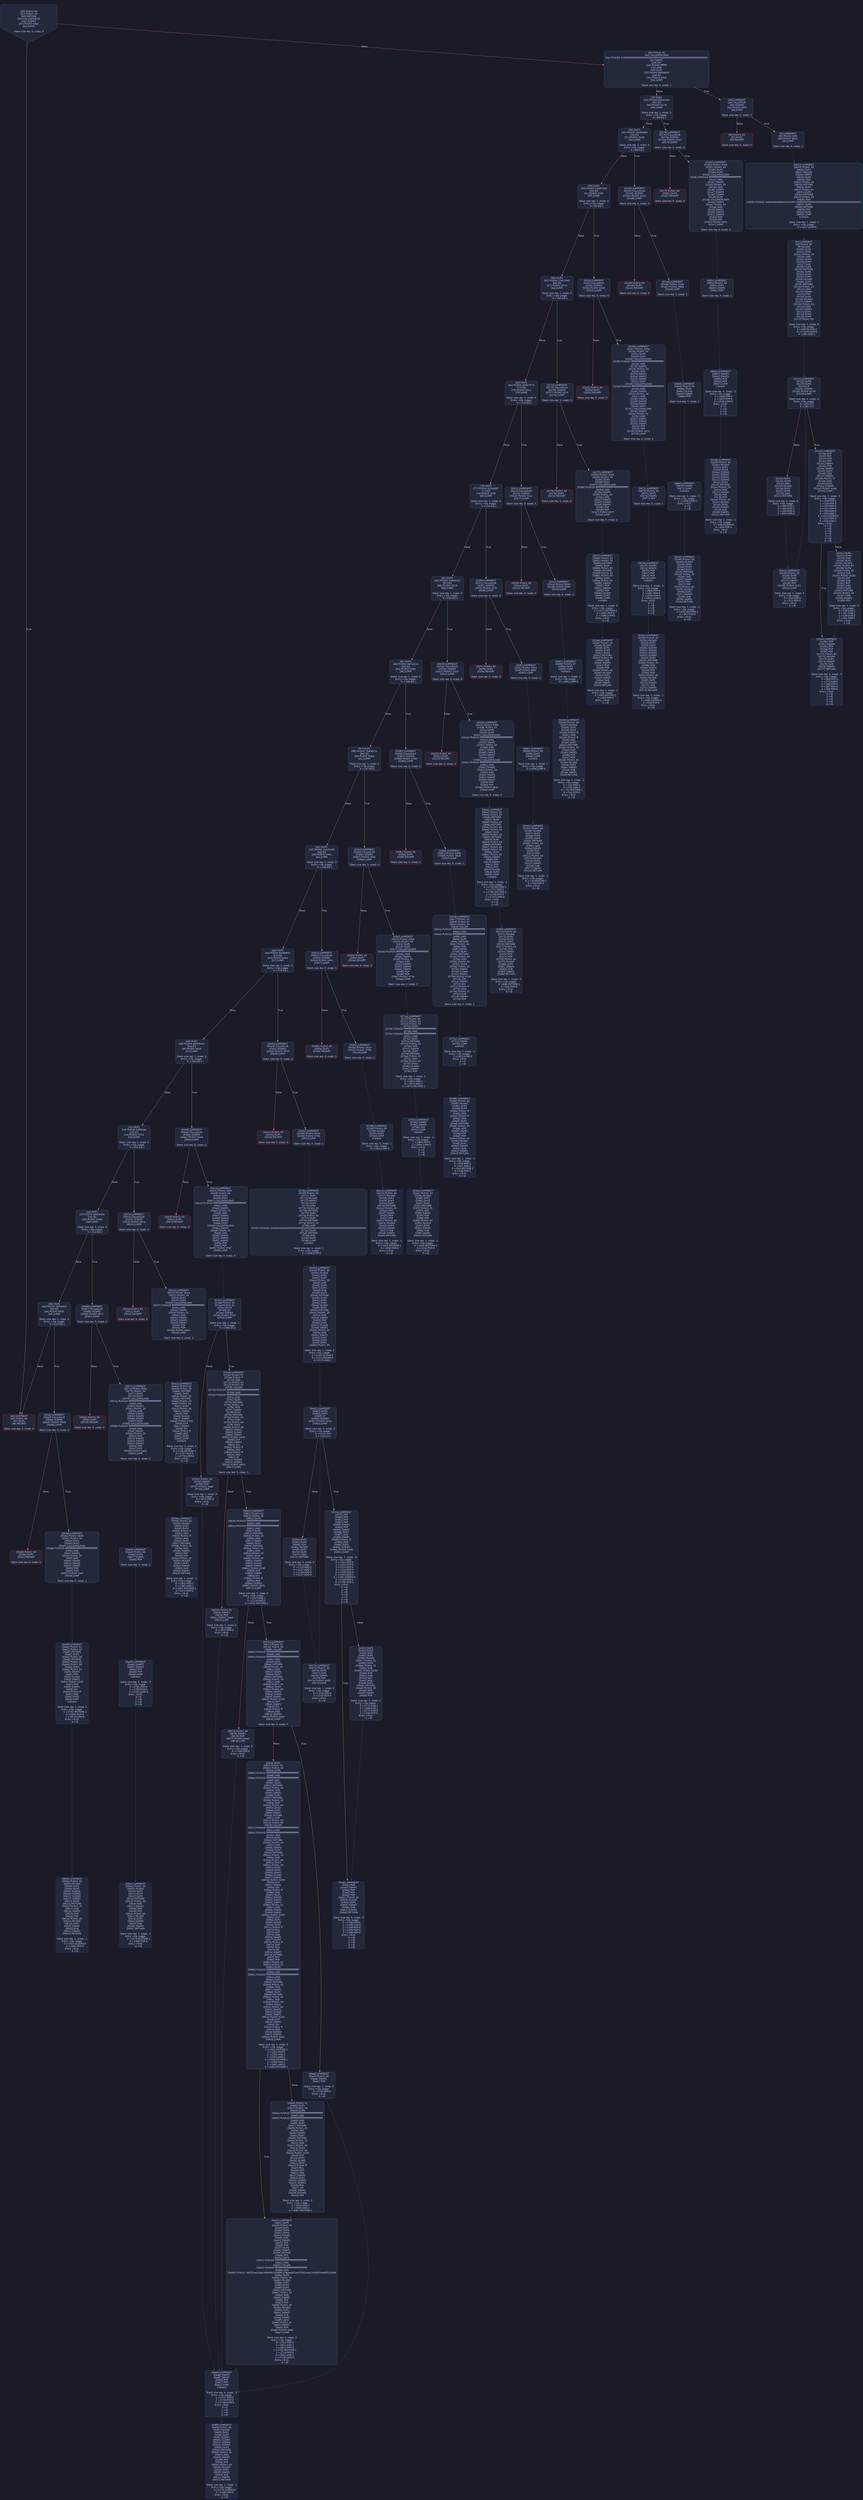 digraph G {
    node [shape=box, style="filled, rounded", color="#565f89", fontcolor="#c0caf5", fontname="Helvetica", fillcolor="#24283b"];
    edge [color="#414868", fontcolor="#c0caf5", fontname="Helvetica"];
    bgcolor="#1a1b26";
    0 [ label = "[00] PUSH1 60
[02] PUSH1 40
[04] MSTORE
[05] CALLDATASIZE
[06] ISZERO
[07] PUSH2 00e4
[0a] JUMPI

Stack size req: 0, sizeΔ: 0
" shape = invhouse]
    1 [ label = "[0b] PUSH1 00
[0d] CALLDATALOAD
[0e] PUSH29 0100000000000000000000000000000000000000000000000000000000
[2c] SWAP1
[2d] DIV
[2e] PUSH4 ffffffff
[33] AND
[34] DUP1
[35] PUSH4 06fdde03
[3a] EQ
[3b] PUSH2 00e9
[3e] JUMPI

Stack size req: 0, sizeΔ: 1
"]
    2 [ label = "[3f] DUP1
[40] PUSH4 095ea7b3
[45] EQ
[46] PUSH2 0178
[49] JUMPI

Stack size req: 1, sizeΔ: 0
Entry->Op usage:
	0->69:EQ:1
"]
    3 [ label = "[4a] DUP1
[4b] PUSH4 18160ddd
[50] EQ
[51] PUSH2 01d2
[54] JUMPI

Stack size req: 1, sizeΔ: 0
Entry->Op usage:
	0->80:EQ:1
"]
    4 [ label = "[55] DUP1
[56] PUSH4 23b872dd
[5b] EQ
[5c] PUSH2 01fb
[5f] JUMPI

Stack size req: 1, sizeΔ: 0
Entry->Op usage:
	0->91:EQ:1
"]
    5 [ label = "[60] DUP1
[61] PUSH4 27e235e3
[66] EQ
[67] PUSH2 0274
[6a] JUMPI

Stack size req: 1, sizeΔ: 0
Entry->Op usage:
	0->102:EQ:1
"]
    6 [ label = "[6b] DUP1
[6c] PUSH4 2b9b7573
[71] EQ
[72] PUSH2 02c1
[75] JUMPI

Stack size req: 1, sizeΔ: 0
Entry->Op usage:
	0->113:EQ:1
"]
    7 [ label = "[76] DUP1
[77] PUSH4 313ce567
[7c] EQ
[7d] PUSH2 02f0
[80] JUMPI

Stack size req: 1, sizeΔ: 0
Entry->Op usage:
	0->124:EQ:1
"]
    8 [ label = "[81] DUP1
[82] PUSH4 5c658165
[87] EQ
[88] PUSH2 0319
[8b] JUMPI

Stack size req: 1, sizeΔ: 0
Entry->Op usage:
	0->135:EQ:1
"]
    9 [ label = "[8c] DUP1
[8d] PUSH4 6ef1a114
[92] EQ
[93] PUSH2 0385
[96] JUMPI

Stack size req: 1, sizeΔ: 0
Entry->Op usage:
	0->146:EQ:1
"]
    10 [ label = "[97] DUP1
[98] PUSH4 70a08231
[9d] EQ
[9e] PUSH2 03b4
[a1] JUMPI

Stack size req: 1, sizeΔ: 0
Entry->Op usage:
	0->157:EQ:1
"]
    11 [ label = "[a2] DUP1
[a3] PUSH4 7e1c0c09
[a8] EQ
[a9] PUSH2 0401
[ac] JUMPI

Stack size req: 1, sizeΔ: 0
Entry->Op usage:
	0->168:EQ:1
"]
    12 [ label = "[ad] DUP1
[ae] PUSH4 95d89b41
[b3] EQ
[b4] PUSH2 042a
[b7] JUMPI

Stack size req: 1, sizeΔ: 0
Entry->Op usage:
	0->179:EQ:1
"]
    13 [ label = "[b8] DUP1
[b9] PUSH4 a9059cbb
[be] EQ
[bf] PUSH2 04b9
[c2] JUMPI

Stack size req: 1, sizeΔ: 0
Entry->Op usage:
	0->190:EQ:1
"]
    14 [ label = "[c3] DUP1
[c4] PUSH4 bdff43ee
[c9] EQ
[ca] PUSH2 0513
[cd] JUMPI

Stack size req: 1, sizeΔ: 0
Entry->Op usage:
	0->201:EQ:1
"]
    15 [ label = "[ce] DUP1
[cf] PUSH4 dd62ed3e
[d4] EQ
[d5] PUSH2 0566
[d8] JUMPI

Stack size req: 1, sizeΔ: 0
Entry->Op usage:
	0->212:EQ:1
"]
    16 [ label = "[d9] DUP1
[da] PUSH4 df0cb934
[df] EQ
[e0] PUSH2 05d2
[e3] JUMPI

Stack size req: 1, sizeΔ: 0
Entry->Op usage:
	0->223:EQ:1
"]
    17 [ label = "[e4] JUMPDEST
[e5] PUSH1 00
[e7] DUP1
[e8] REVERT

Stack size req: 0, sizeΔ: 0
" color = "red"]
    18 [ label = "[e9] JUMPDEST
[ea] CALLVALUE
[eb] ISZERO
[ec] PUSH2 00f4
[ef] JUMPI

Stack size req: 0, sizeΔ: 0
"]
    19 [ label = "[f0] PUSH1 00
[f2] DUP1
[f3] REVERT

Stack size req: 0, sizeΔ: 0
" color = "red"]
    20 [ label = "[f4] JUMPDEST
[f5] PUSH2 00fc
[f8] PUSH2 0623
[fb] JUMP

Stack size req: 0, sizeΔ: 1
"]
    21 [ label = "[fc] JUMPDEST
[fd] PUSH1 40
[ff] MLOAD
[0100] DUP1
[0101] DUP1
[0102] PUSH1 20
[0104] ADD
[0105] DUP3
[0106] DUP2
[0107] SUB
[0108] DUP3
[0109] MSTORE
[010a] DUP4
[010b] DUP2
[010c] DUP2
[010d] MLOAD
[010e] DUP2
[010f] MSTORE
[0110] PUSH1 20
[0112] ADD
[0113] SWAP2
[0114] POP
[0115] DUP1
[0116] MLOAD
[0117] SWAP1
[0118] PUSH1 20
[011a] ADD
[011b] SWAP1
[011c] DUP1
[011d] DUP4
[011e] DUP4
[011f] PUSH1 00

Stack size req: 1, sizeΔ: 9
Entry->Op usage:
	0->269:MLOAD:0
	0->278:MLOAD:0
	0->282:ADD:1
"]
    22 [ label = "[0121] JUMPDEST
[0122] DUP4
[0123] DUP2
[0124] LT
[0125] ISZERO
[0126] PUSH2 013d
[0129] JUMPI

Stack size req: 4, sizeΔ: 0
Entry->Op usage:
	0->292:LT:0
	3->292:LT:1
"]
    23 [ label = "[012a] DUP1
[012b] DUP3
[012c] ADD
[012d] MLOAD
[012e] DUP2
[012f] DUP5
[0130] ADD
[0131] MSTORE

Stack size req: 3, sizeΔ: 0
Entry->Op usage:
	0->300:ADD:1
	0->304:ADD:1
	1->300:ADD:0
	2->304:ADD:0
"]
    24 [ label = "[0132] JUMPDEST
[0133] PUSH1 20
[0135] DUP2
[0136] ADD
[0137] SWAP1
[0138] POP
[0139] PUSH2 0121
[013c] JUMP

Stack size req: 1, sizeΔ: 0
Entry->Op usage:
	0->310:ADD:0
	0->312:POP:0
Entry->Exit:
	0->😵
"]
    25 [ label = "[013d] JUMPDEST
[013e] POP
[013f] POP
[0140] POP
[0141] POP
[0142] SWAP1
[0143] POP
[0144] SWAP1
[0145] DUP2
[0146] ADD
[0147] SWAP1
[0148] PUSH1 1f
[014a] AND
[014b] DUP1
[014c] ISZERO
[014d] PUSH2 016a
[0150] JUMPI

Stack size req: 7, sizeΔ: -5
Entry->Op usage:
	0->318:POP:0
	1->319:POP:0
	2->320:POP:0
	3->321:POP:0
	4->326:ADD:0
	4->330:AND:1
	4->332:ISZERO:0
	5->323:POP:0
	6->326:ADD:1
Entry->Exit:
	0->😵
	1->😵
	2->😵
	3->😵
	4->0
	5->😵
	6->😵
"]
    26 [ label = "[0151] DUP1
[0152] DUP3
[0153] SUB
[0154] DUP1
[0155] MLOAD
[0156] PUSH1 01
[0158] DUP4
[0159] PUSH1 20
[015b] SUB
[015c] PUSH2 0100
[015f] EXP
[0160] SUB
[0161] NOT
[0162] AND
[0163] DUP2
[0164] MSTORE
[0165] PUSH1 20
[0167] ADD
[0168] SWAP2
[0169] POP

Stack size req: 2, sizeΔ: 0
Entry->Op usage:
	0->339:SUB:1
	0->347:SUB:1
	1->339:SUB:0
	1->361:POP:0
Entry->Exit:
	1->😵
"]
    27 [ label = "[016a] JUMPDEST
[016b] POP
[016c] SWAP3
[016d] POP
[016e] POP
[016f] POP
[0170] PUSH1 40
[0172] MLOAD
[0173] DUP1
[0174] SWAP2
[0175] SUB
[0176] SWAP1
[0177] RETURN

Stack size req: 5, sizeΔ: -5
Entry->Op usage:
	0->363:POP:0
	1->373:SUB:0
	2->366:POP:0
	3->367:POP:0
	4->365:POP:0
Entry->Exit:
	0->😵
	1->😵
	2->😵
	3->😵
	4->😵
" color = "darkblue"]
    28 [ label = "[0178] JUMPDEST
[0179] CALLVALUE
[017a] ISZERO
[017b] PUSH2 0183
[017e] JUMPI

Stack size req: 0, sizeΔ: 0
"]
    29 [ label = "[017f] PUSH1 00
[0181] DUP1
[0182] REVERT

Stack size req: 0, sizeΔ: 0
" color = "red"]
    30 [ label = "[0183] JUMPDEST
[0184] PUSH2 01b8
[0187] PUSH1 04
[0189] DUP1
[018a] DUP1
[018b] CALLDATALOAD
[018c] PUSH20 ffffffffffffffffffffffffffffffffffffffff
[01a1] AND
[01a2] SWAP1
[01a3] PUSH1 20
[01a5] ADD
[01a6] SWAP1
[01a7] SWAP2
[01a8] SWAP1
[01a9] DUP1
[01aa] CALLDATALOAD
[01ab] SWAP1
[01ac] PUSH1 20
[01ae] ADD
[01af] SWAP1
[01b0] SWAP2
[01b1] SWAP1
[01b2] POP
[01b3] POP
[01b4] PUSH2 065c
[01b7] JUMP

Stack size req: 0, sizeΔ: 3
"]
    31 [ label = "[01b8] JUMPDEST
[01b9] PUSH1 40
[01bb] MLOAD
[01bc] DUP1
[01bd] DUP3
[01be] ISZERO
[01bf] ISZERO
[01c0] ISZERO
[01c1] ISZERO
[01c2] DUP2
[01c3] MSTORE
[01c4] PUSH1 20
[01c6] ADD
[01c7] SWAP2
[01c8] POP
[01c9] POP
[01ca] PUSH1 40
[01cc] MLOAD
[01cd] DUP1
[01ce] SWAP2
[01cf] SUB
[01d0] SWAP1
[01d1] RETURN

Stack size req: 1, sizeΔ: -1
Entry->Op usage:
	0->446:ISZERO:0
	0->456:POP:0
Entry->Exit:
	0->😵
" color = "darkblue"]
    32 [ label = "[01d2] JUMPDEST
[01d3] CALLVALUE
[01d4] ISZERO
[01d5] PUSH2 01dd
[01d8] JUMPI

Stack size req: 0, sizeΔ: 0
"]
    33 [ label = "[01d9] PUSH1 00
[01db] DUP1
[01dc] REVERT

Stack size req: 0, sizeΔ: 0
" color = "red"]
    34 [ label = "[01dd] JUMPDEST
[01de] PUSH2 01e5
[01e1] PUSH2 0668
[01e4] JUMP

Stack size req: 0, sizeΔ: 1
"]
    35 [ label = "[01e5] JUMPDEST
[01e6] PUSH1 40
[01e8] MLOAD
[01e9] DUP1
[01ea] DUP3
[01eb] DUP2
[01ec] MSTORE
[01ed] PUSH1 20
[01ef] ADD
[01f0] SWAP2
[01f1] POP
[01f2] POP
[01f3] PUSH1 40
[01f5] MLOAD
[01f6] DUP1
[01f7] SWAP2
[01f8] SUB
[01f9] SWAP1
[01fa] RETURN

Stack size req: 1, sizeΔ: -1
Entry->Op usage:
	0->492:MSTORE:1
	0->497:POP:0
Entry->Exit:
	0->😵
" color = "darkblue"]
    36 [ label = "[01fb] JUMPDEST
[01fc] CALLVALUE
[01fd] ISZERO
[01fe] PUSH2 0206
[0201] JUMPI

Stack size req: 0, sizeΔ: 0
"]
    37 [ label = "[0202] PUSH1 00
[0204] DUP1
[0205] REVERT

Stack size req: 0, sizeΔ: 0
" color = "red"]
    38 [ label = "[0206] JUMPDEST
[0207] PUSH2 025a
[020a] PUSH1 04
[020c] DUP1
[020d] DUP1
[020e] CALLDATALOAD
[020f] PUSH20 ffffffffffffffffffffffffffffffffffffffff
[0224] AND
[0225] SWAP1
[0226] PUSH1 20
[0228] ADD
[0229] SWAP1
[022a] SWAP2
[022b] SWAP1
[022c] DUP1
[022d] CALLDATALOAD
[022e] PUSH20 ffffffffffffffffffffffffffffffffffffffff
[0243] AND
[0244] SWAP1
[0245] PUSH1 20
[0247] ADD
[0248] SWAP1
[0249] SWAP2
[024a] SWAP1
[024b] DUP1
[024c] CALLDATALOAD
[024d] SWAP1
[024e] PUSH1 20
[0250] ADD
[0251] SWAP1
[0252] SWAP2
[0253] SWAP1
[0254] POP
[0255] POP
[0256] PUSH2 0672
[0259] JUMP

Stack size req: 0, sizeΔ: 4
"]
    39 [ label = "[025a] JUMPDEST
[025b] PUSH1 40
[025d] MLOAD
[025e] DUP1
[025f] DUP3
[0260] ISZERO
[0261] ISZERO
[0262] ISZERO
[0263] ISZERO
[0264] DUP2
[0265] MSTORE
[0266] PUSH1 20
[0268] ADD
[0269] SWAP2
[026a] POP
[026b] POP
[026c] PUSH1 40
[026e] MLOAD
[026f] DUP1
[0270] SWAP2
[0271] SUB
[0272] SWAP1
[0273] RETURN

Stack size req: 1, sizeΔ: -1
Entry->Op usage:
	0->608:ISZERO:0
	0->618:POP:0
Entry->Exit:
	0->😵
" color = "darkblue"]
    40 [ label = "[0274] JUMPDEST
[0275] CALLVALUE
[0276] ISZERO
[0277] PUSH2 027f
[027a] JUMPI

Stack size req: 0, sizeΔ: 0
"]
    41 [ label = "[027b] PUSH1 00
[027d] DUP1
[027e] REVERT

Stack size req: 0, sizeΔ: 0
" color = "red"]
    42 [ label = "[027f] JUMPDEST
[0280] PUSH2 02ab
[0283] PUSH1 04
[0285] DUP1
[0286] DUP1
[0287] CALLDATALOAD
[0288] PUSH20 ffffffffffffffffffffffffffffffffffffffff
[029d] AND
[029e] SWAP1
[029f] PUSH1 20
[02a1] ADD
[02a2] SWAP1
[02a3] SWAP2
[02a4] SWAP1
[02a5] POP
[02a6] POP
[02a7] PUSH2 067f
[02aa] JUMP

Stack size req: 0, sizeΔ: 2
"]
    43 [ label = "[02ab] JUMPDEST
[02ac] PUSH1 40
[02ae] MLOAD
[02af] DUP1
[02b0] DUP3
[02b1] DUP2
[02b2] MSTORE
[02b3] PUSH1 20
[02b5] ADD
[02b6] SWAP2
[02b7] POP
[02b8] POP
[02b9] PUSH1 40
[02bb] MLOAD
[02bc] DUP1
[02bd] SWAP2
[02be] SUB
[02bf] SWAP1
[02c0] RETURN

Stack size req: 1, sizeΔ: -1
Entry->Op usage:
	0->690:MSTORE:1
	0->695:POP:0
Entry->Exit:
	0->😵
" color = "darkblue"]
    44 [ label = "[02c1] JUMPDEST
[02c2] CALLVALUE
[02c3] ISZERO
[02c4] PUSH2 02cc
[02c7] JUMPI

Stack size req: 0, sizeΔ: 0
"]
    45 [ label = "[02c8] PUSH1 00
[02ca] DUP1
[02cb] REVERT

Stack size req: 0, sizeΔ: 0
" color = "red"]
    46 [ label = "[02cc] JUMPDEST
[02cd] PUSH2 02d4
[02d0] PUSH2 0697
[02d3] JUMP

Stack size req: 0, sizeΔ: 1
"]
    47 [ label = "[02d4] JUMPDEST
[02d5] PUSH1 40
[02d7] MLOAD
[02d8] DUP1
[02d9] DUP3
[02da] PUSH1 ff
[02dc] AND
[02dd] PUSH1 ff
[02df] AND
[02e0] DUP2
[02e1] MSTORE
[02e2] PUSH1 20
[02e4] ADD
[02e5] SWAP2
[02e6] POP
[02e7] POP
[02e8] PUSH1 40
[02ea] MLOAD
[02eb] DUP1
[02ec] SWAP2
[02ed] SUB
[02ee] SWAP1
[02ef] RETURN

Stack size req: 1, sizeΔ: -1
Entry->Op usage:
	0->732:AND:1
	0->735:AND:1
	0->737:MSTORE:1
	0->742:POP:0
Entry->Exit:
	0->😵
" color = "darkblue"]
    48 [ label = "[02f0] JUMPDEST
[02f1] CALLVALUE
[02f2] ISZERO
[02f3] PUSH2 02fb
[02f6] JUMPI

Stack size req: 0, sizeΔ: 0
"]
    49 [ label = "[02f7] PUSH1 00
[02f9] DUP1
[02fa] REVERT

Stack size req: 0, sizeΔ: 0
" color = "red"]
    50 [ label = "[02fb] JUMPDEST
[02fc] PUSH2 0303
[02ff] PUSH2 069c
[0302] JUMP

Stack size req: 0, sizeΔ: 1
"]
    51 [ label = "[0303] JUMPDEST
[0304] PUSH1 40
[0306] MLOAD
[0307] DUP1
[0308] DUP3
[0309] DUP2
[030a] MSTORE
[030b] PUSH1 20
[030d] ADD
[030e] SWAP2
[030f] POP
[0310] POP
[0311] PUSH1 40
[0313] MLOAD
[0314] DUP1
[0315] SWAP2
[0316] SUB
[0317] SWAP1
[0318] RETURN

Stack size req: 1, sizeΔ: -1
Entry->Op usage:
	0->778:MSTORE:1
	0->783:POP:0
Entry->Exit:
	0->😵
" color = "darkblue"]
    52 [ label = "[0319] JUMPDEST
[031a] CALLVALUE
[031b] ISZERO
[031c] PUSH2 0324
[031f] JUMPI

Stack size req: 0, sizeΔ: 0
"]
    53 [ label = "[0320] PUSH1 00
[0322] DUP1
[0323] REVERT

Stack size req: 0, sizeΔ: 0
" color = "red"]
    54 [ label = "[0324] JUMPDEST
[0325] PUSH2 036f
[0328] PUSH1 04
[032a] DUP1
[032b] DUP1
[032c] CALLDATALOAD
[032d] PUSH20 ffffffffffffffffffffffffffffffffffffffff
[0342] AND
[0343] SWAP1
[0344] PUSH1 20
[0346] ADD
[0347] SWAP1
[0348] SWAP2
[0349] SWAP1
[034a] DUP1
[034b] CALLDATALOAD
[034c] PUSH20 ffffffffffffffffffffffffffffffffffffffff
[0361] AND
[0362] SWAP1
[0363] PUSH1 20
[0365] ADD
[0366] SWAP1
[0367] SWAP2
[0368] SWAP1
[0369] POP
[036a] POP
[036b] PUSH2 06a1
[036e] JUMP

Stack size req: 0, sizeΔ: 3
"]
    55 [ label = "[036f] JUMPDEST
[0370] PUSH1 40
[0372] MLOAD
[0373] DUP1
[0374] DUP3
[0375] DUP2
[0376] MSTORE
[0377] PUSH1 20
[0379] ADD
[037a] SWAP2
[037b] POP
[037c] POP
[037d] PUSH1 40
[037f] MLOAD
[0380] DUP1
[0381] SWAP2
[0382] SUB
[0383] SWAP1
[0384] RETURN

Stack size req: 1, sizeΔ: -1
Entry->Op usage:
	0->886:MSTORE:1
	0->891:POP:0
Entry->Exit:
	0->😵
" color = "darkblue"]
    56 [ label = "[0385] JUMPDEST
[0386] CALLVALUE
[0387] ISZERO
[0388] PUSH2 0390
[038b] JUMPI

Stack size req: 0, sizeΔ: 0
"]
    57 [ label = "[038c] PUSH1 00
[038e] DUP1
[038f] REVERT

Stack size req: 0, sizeΔ: 0
" color = "red"]
    58 [ label = "[0390] JUMPDEST
[0391] PUSH2 0398
[0394] PUSH2 06c6
[0397] JUMP

Stack size req: 0, sizeΔ: 1
"]
    59 [ label = "[0398] JUMPDEST
[0399] PUSH1 40
[039b] MLOAD
[039c] DUP1
[039d] DUP3
[039e] PUSH1 ff
[03a0] AND
[03a1] PUSH1 ff
[03a3] AND
[03a4] DUP2
[03a5] MSTORE
[03a6] PUSH1 20
[03a8] ADD
[03a9] SWAP2
[03aa] POP
[03ab] POP
[03ac] PUSH1 40
[03ae] MLOAD
[03af] DUP1
[03b0] SWAP2
[03b1] SUB
[03b2] SWAP1
[03b3] RETURN

Stack size req: 1, sizeΔ: -1
Entry->Op usage:
	0->928:AND:1
	0->931:AND:1
	0->933:MSTORE:1
	0->938:POP:0
Entry->Exit:
	0->😵
" color = "darkblue"]
    60 [ label = "[03b4] JUMPDEST
[03b5] CALLVALUE
[03b6] ISZERO
[03b7] PUSH2 03bf
[03ba] JUMPI

Stack size req: 0, sizeΔ: 0
"]
    61 [ label = "[03bb] PUSH1 00
[03bd] DUP1
[03be] REVERT

Stack size req: 0, sizeΔ: 0
" color = "red"]
    62 [ label = "[03bf] JUMPDEST
[03c0] PUSH2 03eb
[03c3] PUSH1 04
[03c5] DUP1
[03c6] DUP1
[03c7] CALLDATALOAD
[03c8] PUSH20 ffffffffffffffffffffffffffffffffffffffff
[03dd] AND
[03de] SWAP1
[03df] PUSH1 20
[03e1] ADD
[03e2] SWAP1
[03e3] SWAP2
[03e4] SWAP1
[03e5] POP
[03e6] POP
[03e7] PUSH2 071e
[03ea] JUMP

Stack size req: 0, sizeΔ: 2
"]
    63 [ label = "[03eb] JUMPDEST
[03ec] PUSH1 40
[03ee] MLOAD
[03ef] DUP1
[03f0] DUP3
[03f1] DUP2
[03f2] MSTORE
[03f3] PUSH1 20
[03f5] ADD
[03f6] SWAP2
[03f7] POP
[03f8] POP
[03f9] PUSH1 40
[03fb] MLOAD
[03fc] DUP1
[03fd] SWAP2
[03fe] SUB
[03ff] SWAP1
[0400] RETURN

Stack size req: 1, sizeΔ: -1
Entry->Op usage:
	0->1010:MSTORE:1
	0->1015:POP:0
Entry->Exit:
	0->😵
" color = "darkblue"]
    64 [ label = "[0401] JUMPDEST
[0402] CALLVALUE
[0403] ISZERO
[0404] PUSH2 040c
[0407] JUMPI

Stack size req: 0, sizeΔ: 0
"]
    65 [ label = "[0408] PUSH1 00
[040a] DUP1
[040b] REVERT

Stack size req: 0, sizeΔ: 0
" color = "red"]
    66 [ label = "[040c] JUMPDEST
[040d] PUSH2 0414
[0410] PUSH2 0768
[0413] JUMP

Stack size req: 0, sizeΔ: 1
"]
    67 [ label = "[0414] JUMPDEST
[0415] PUSH1 40
[0417] MLOAD
[0418] DUP1
[0419] DUP3
[041a] DUP2
[041b] MSTORE
[041c] PUSH1 20
[041e] ADD
[041f] SWAP2
[0420] POP
[0421] POP
[0422] PUSH1 40
[0424] MLOAD
[0425] DUP1
[0426] SWAP2
[0427] SUB
[0428] SWAP1
[0429] RETURN

Stack size req: 1, sizeΔ: -1
Entry->Op usage:
	0->1051:MSTORE:1
	0->1056:POP:0
Entry->Exit:
	0->😵
" color = "darkblue"]
    68 [ label = "[042a] JUMPDEST
[042b] CALLVALUE
[042c] ISZERO
[042d] PUSH2 0435
[0430] JUMPI

Stack size req: 0, sizeΔ: 0
"]
    69 [ label = "[0431] PUSH1 00
[0433] DUP1
[0434] REVERT

Stack size req: 0, sizeΔ: 0
" color = "red"]
    70 [ label = "[0435] JUMPDEST
[0436] PUSH2 043d
[0439] PUSH2 076e
[043c] JUMP

Stack size req: 0, sizeΔ: 1
"]
    71 [ label = "[043d] JUMPDEST
[043e] PUSH1 40
[0440] MLOAD
[0441] DUP1
[0442] DUP1
[0443] PUSH1 20
[0445] ADD
[0446] DUP3
[0447] DUP2
[0448] SUB
[0449] DUP3
[044a] MSTORE
[044b] DUP4
[044c] DUP2
[044d] DUP2
[044e] MLOAD
[044f] DUP2
[0450] MSTORE
[0451] PUSH1 20
[0453] ADD
[0454] SWAP2
[0455] POP
[0456] DUP1
[0457] MLOAD
[0458] SWAP1
[0459] PUSH1 20
[045b] ADD
[045c] SWAP1
[045d] DUP1
[045e] DUP4
[045f] DUP4
[0460] PUSH1 00

Stack size req: 1, sizeΔ: 9
Entry->Op usage:
	0->1102:MLOAD:0
	0->1111:MLOAD:0
	0->1115:ADD:1
"]
    72 [ label = "[0462] JUMPDEST
[0463] DUP4
[0464] DUP2
[0465] LT
[0466] ISZERO
[0467] PUSH2 047e
[046a] JUMPI

Stack size req: 4, sizeΔ: 0
Entry->Op usage:
	0->1125:LT:0
	3->1125:LT:1
"]
    73 [ label = "[046b] DUP1
[046c] DUP3
[046d] ADD
[046e] MLOAD
[046f] DUP2
[0470] DUP5
[0471] ADD
[0472] MSTORE

Stack size req: 3, sizeΔ: 0
Entry->Op usage:
	0->1133:ADD:1
	0->1137:ADD:1
	1->1133:ADD:0
	2->1137:ADD:0
"]
    74 [ label = "[0473] JUMPDEST
[0474] PUSH1 20
[0476] DUP2
[0477] ADD
[0478] SWAP1
[0479] POP
[047a] PUSH2 0462
[047d] JUMP

Stack size req: 1, sizeΔ: 0
Entry->Op usage:
	0->1143:ADD:0
	0->1145:POP:0
Entry->Exit:
	0->😵
"]
    75 [ label = "[047e] JUMPDEST
[047f] POP
[0480] POP
[0481] POP
[0482] POP
[0483] SWAP1
[0484] POP
[0485] SWAP1
[0486] DUP2
[0487] ADD
[0488] SWAP1
[0489] PUSH1 1f
[048b] AND
[048c] DUP1
[048d] ISZERO
[048e] PUSH2 04ab
[0491] JUMPI

Stack size req: 7, sizeΔ: -5
Entry->Op usage:
	0->1151:POP:0
	1->1152:POP:0
	2->1153:POP:0
	3->1154:POP:0
	4->1159:ADD:0
	4->1163:AND:1
	4->1165:ISZERO:0
	5->1156:POP:0
	6->1159:ADD:1
Entry->Exit:
	0->😵
	1->😵
	2->😵
	3->😵
	4->0
	5->😵
	6->😵
"]
    76 [ label = "[0492] DUP1
[0493] DUP3
[0494] SUB
[0495] DUP1
[0496] MLOAD
[0497] PUSH1 01
[0499] DUP4
[049a] PUSH1 20
[049c] SUB
[049d] PUSH2 0100
[04a0] EXP
[04a1] SUB
[04a2] NOT
[04a3] AND
[04a4] DUP2
[04a5] MSTORE
[04a6] PUSH1 20
[04a8] ADD
[04a9] SWAP2
[04aa] POP

Stack size req: 2, sizeΔ: 0
Entry->Op usage:
	0->1172:SUB:1
	0->1180:SUB:1
	1->1172:SUB:0
	1->1194:POP:0
Entry->Exit:
	1->😵
"]
    77 [ label = "[04ab] JUMPDEST
[04ac] POP
[04ad] SWAP3
[04ae] POP
[04af] POP
[04b0] POP
[04b1] PUSH1 40
[04b3] MLOAD
[04b4] DUP1
[04b5] SWAP2
[04b6] SUB
[04b7] SWAP1
[04b8] RETURN

Stack size req: 5, sizeΔ: -5
Entry->Op usage:
	0->1196:POP:0
	1->1206:SUB:0
	2->1199:POP:0
	3->1200:POP:0
	4->1198:POP:0
Entry->Exit:
	0->😵
	1->😵
	2->😵
	3->😵
	4->😵
" color = "darkblue"]
    78 [ label = "[04b9] JUMPDEST
[04ba] CALLVALUE
[04bb] ISZERO
[04bc] PUSH2 04c4
[04bf] JUMPI

Stack size req: 0, sizeΔ: 0
"]
    79 [ label = "[04c0] PUSH1 00
[04c2] DUP1
[04c3] REVERT

Stack size req: 0, sizeΔ: 0
" color = "red"]
    80 [ label = "[04c4] JUMPDEST
[04c5] PUSH2 04f9
[04c8] PUSH1 04
[04ca] DUP1
[04cb] DUP1
[04cc] CALLDATALOAD
[04cd] PUSH20 ffffffffffffffffffffffffffffffffffffffff
[04e2] AND
[04e3] SWAP1
[04e4] PUSH1 20
[04e6] ADD
[04e7] SWAP1
[04e8] SWAP2
[04e9] SWAP1
[04ea] DUP1
[04eb] CALLDATALOAD
[04ec] SWAP1
[04ed] PUSH1 20
[04ef] ADD
[04f0] SWAP1
[04f1] SWAP2
[04f2] SWAP1
[04f3] POP
[04f4] POP
[04f5] PUSH2 07a7
[04f8] JUMP

Stack size req: 0, sizeΔ: 3
"]
    81 [ label = "[04f9] JUMPDEST
[04fa] PUSH1 40
[04fc] MLOAD
[04fd] DUP1
[04fe] DUP3
[04ff] ISZERO
[0500] ISZERO
[0501] ISZERO
[0502] ISZERO
[0503] DUP2
[0504] MSTORE
[0505] PUSH1 20
[0507] ADD
[0508] SWAP2
[0509] POP
[050a] POP
[050b] PUSH1 40
[050d] MLOAD
[050e] DUP1
[050f] SWAP2
[0510] SUB
[0511] SWAP1
[0512] RETURN

Stack size req: 1, sizeΔ: -1
Entry->Op usage:
	0->1279:ISZERO:0
	0->1289:POP:0
Entry->Exit:
	0->😵
" color = "darkblue"]
    82 [ label = "[0513] JUMPDEST
[0514] CALLVALUE
[0515] ISZERO
[0516] PUSH2 051e
[0519] JUMPI

Stack size req: 0, sizeΔ: 0
"]
    83 [ label = "[051a] PUSH1 00
[051c] DUP1
[051d] REVERT

Stack size req: 0, sizeΔ: 0
" color = "red"]
    84 [ label = "[051e] JUMPDEST
[051f] PUSH2 054a
[0522] PUSH1 04
[0524] DUP1
[0525] DUP1
[0526] CALLDATALOAD
[0527] PUSH20 ffffffffffffffffffffffffffffffffffffffff
[053c] AND
[053d] SWAP1
[053e] PUSH1 20
[0540] ADD
[0541] SWAP1
[0542] SWAP2
[0543] SWAP1
[0544] POP
[0545] POP
[0546] PUSH2 0ab3
[0549] JUMP

Stack size req: 0, sizeΔ: 2
"]
    85 [ label = "[054a] JUMPDEST
[054b] PUSH1 40
[054d] MLOAD
[054e] DUP1
[054f] DUP3
[0550] PUSH1 ff
[0552] AND
[0553] PUSH1 ff
[0555] AND
[0556] DUP2
[0557] MSTORE
[0558] PUSH1 20
[055a] ADD
[055b] SWAP2
[055c] POP
[055d] POP
[055e] PUSH1 40
[0560] MLOAD
[0561] DUP1
[0562] SWAP2
[0563] SUB
[0564] SWAP1
[0565] RETURN

Stack size req: 1, sizeΔ: -1
Entry->Op usage:
	0->1362:AND:1
	0->1365:AND:1
	0->1367:MSTORE:1
	0->1372:POP:0
Entry->Exit:
	0->😵
" color = "darkblue"]
    86 [ label = "[0566] JUMPDEST
[0567] CALLVALUE
[0568] ISZERO
[0569] PUSH2 0571
[056c] JUMPI

Stack size req: 0, sizeΔ: 0
"]
    87 [ label = "[056d] PUSH1 00
[056f] DUP1
[0570] REVERT

Stack size req: 0, sizeΔ: 0
" color = "red"]
    88 [ label = "[0571] JUMPDEST
[0572] PUSH2 05bc
[0575] PUSH1 04
[0577] DUP1
[0578] DUP1
[0579] CALLDATALOAD
[057a] PUSH20 ffffffffffffffffffffffffffffffffffffffff
[058f] AND
[0590] SWAP1
[0591] PUSH1 20
[0593] ADD
[0594] SWAP1
[0595] SWAP2
[0596] SWAP1
[0597] DUP1
[0598] CALLDATALOAD
[0599] PUSH20 ffffffffffffffffffffffffffffffffffffffff
[05ae] AND
[05af] SWAP1
[05b0] PUSH1 20
[05b2] ADD
[05b3] SWAP1
[05b4] SWAP2
[05b5] SWAP1
[05b6] POP
[05b7] POP
[05b8] PUSH2 0ad3
[05bb] JUMP

Stack size req: 0, sizeΔ: 3
"]
    89 [ label = "[05bc] JUMPDEST
[05bd] PUSH1 40
[05bf] MLOAD
[05c0] DUP1
[05c1] DUP3
[05c2] DUP2
[05c3] MSTORE
[05c4] PUSH1 20
[05c6] ADD
[05c7] SWAP2
[05c8] POP
[05c9] POP
[05ca] PUSH1 40
[05cc] MLOAD
[05cd] DUP1
[05ce] SWAP2
[05cf] SUB
[05d0] SWAP1
[05d1] RETURN

Stack size req: 1, sizeΔ: -1
Entry->Op usage:
	0->1475:MSTORE:1
	0->1480:POP:0
Entry->Exit:
	0->😵
" color = "darkblue"]
    90 [ label = "[05d2] JUMPDEST
[05d3] CALLVALUE
[05d4] ISZERO
[05d5] PUSH2 05dd
[05d8] JUMPI

Stack size req: 0, sizeΔ: 0
"]
    91 [ label = "[05d9] PUSH1 00
[05db] DUP1
[05dc] REVERT

Stack size req: 0, sizeΔ: 0
" color = "red"]
    92 [ label = "[05dd] JUMPDEST
[05de] PUSH2 0609
[05e1] PUSH1 04
[05e3] DUP1
[05e4] DUP1
[05e5] CALLDATALOAD
[05e6] PUSH20 ffffffffffffffffffffffffffffffffffffffff
[05fb] AND
[05fc] SWAP1
[05fd] PUSH1 20
[05ff] ADD
[0600] SWAP1
[0601] SWAP2
[0602] SWAP1
[0603] POP
[0604] POP
[0605] PUSH2 0adf
[0608] JUMP

Stack size req: 0, sizeΔ: 2
"]
    93 [ label = "[0609] JUMPDEST
[060a] PUSH1 40
[060c] MLOAD
[060d] DUP1
[060e] DUP3
[060f] ISZERO
[0610] ISZERO
[0611] ISZERO
[0612] ISZERO
[0613] DUP2
[0614] MSTORE
[0615] PUSH1 20
[0617] ADD
[0618] SWAP2
[0619] POP
[061a] POP
[061b] PUSH1 40
[061d] MLOAD
[061e] DUP1
[061f] SWAP2
[0620] SUB
[0621] SWAP1
[0622] RETURN

Stack size req: 1, sizeΔ: -1
Entry->Op usage:
	0->1551:ISZERO:0
	0->1561:POP:0
Entry->Exit:
	0->😵
" color = "darkblue"]
    94 [ label = "[0623] JUMPDEST
[0624] PUSH1 40
[0626] DUP1
[0627] MLOAD
[0628] SWAP1
[0629] DUP2
[062a] ADD
[062b] PUSH1 40
[062d] MSTORE
[062e] DUP1
[062f] PUSH1 0c
[0631] DUP2
[0632] MSTORE
[0633] PUSH1 20
[0635] ADD
[0636] PUSH32 4469636b68656164436173680000000000000000000000000000000000000000
[0657] DUP2
[0658] MSTORE
[0659] POP
[065a] DUP2
[065b] JUMP
Indirect!

Stack size req: 1, sizeΔ: 1
Entry->Op usage:
	0->1627:JUMP:0
" color = "teal"]
    95 [ label = "[065c] JUMPDEST
[065d] PUSH1 00
[065f] DUP1
[0660] SWAP1
[0661] POP

Stack size req: 0, sizeΔ: 1
"]
    96 [ label = "[0662] JUMPDEST
[0663] SWAP3
[0664] SWAP2
[0665] POP
[0666] POP
[0667] JUMP
Indirect!

Stack size req: 4, sizeΔ: -3
Entry->Op usage:
	1->1638:POP:0
	2->1637:POP:0
	3->1639:JUMP:0
Entry->Exit:
	0->0
	1->😵
	2->😵
	3->😵
" color = "teal"]
    97 [ label = "[0668] JUMPDEST
[0669] PUSH1 00
[066b] DUP1
[066c] SLOAD
[066d] SWAP1
[066e] POP

Stack size req: 0, sizeΔ: 1
"]
    98 [ label = "[066f] JUMPDEST
[0670] SWAP1
[0671] JUMP
Indirect!

Stack size req: 2, sizeΔ: -1
Entry->Op usage:
	1->1649:JUMP:0
Entry->Exit:
	0->0
	1->😵
" color = "teal"]
    99 [ label = "[0672] JUMPDEST
[0673] PUSH1 00
[0675] DUP1
[0676] SWAP1
[0677] POP

Stack size req: 0, sizeΔ: 1
"]
    100 [ label = "[0678] JUMPDEST
[0679] SWAP4
[067a] SWAP3
[067b] POP
[067c] POP
[067d] POP
[067e] JUMP
Indirect!

Stack size req: 5, sizeΔ: -4
Entry->Op usage:
	1->1660:POP:0
	2->1661:POP:0
	3->1659:POP:0
	4->1662:JUMP:0
Entry->Exit:
	0->0
	1->😵
	2->😵
	3->😵
	4->😵
" color = "teal"]
    101 [ label = "[067f] JUMPDEST
[0680] PUSH1 03
[0682] PUSH1 20
[0684] MSTORE
[0685] DUP1
[0686] PUSH1 00
[0688] MSTORE
[0689] PUSH1 40
[068b] PUSH1 00
[068d] SHA3
[068e] PUSH1 00
[0690] SWAP2
[0691] POP
[0692] SWAP1
[0693] POP
[0694] SLOAD
[0695] DUP2
[0696] JUMP
Indirect!

Stack size req: 2, sizeΔ: 0
Entry->Op usage:
	0->1672:MSTORE:1
	0->1681:POP:0
	1->1686:JUMP:0
Entry->Exit:
	0->😵
" color = "teal"]
    102 [ label = "[0697] JUMPDEST
[0698] PUSH1 07
[069a] DUP2
[069b] JUMP
Indirect!

Stack size req: 1, sizeΔ: 1
Entry->Op usage:
	0->1691:JUMP:0
" color = "teal"]
    103 [ label = "[069c] JUMPDEST
[069d] PUSH1 00
[069f] DUP2
[06a0] JUMP
Indirect!

Stack size req: 1, sizeΔ: 1
Entry->Op usage:
	0->1696:JUMP:0
" color = "teal"]
    104 [ label = "[06a1] JUMPDEST
[06a2] PUSH1 04
[06a4] PUSH1 20
[06a6] MSTORE
[06a7] DUP2
[06a8] PUSH1 00
[06aa] MSTORE
[06ab] PUSH1 40
[06ad] PUSH1 00
[06af] SHA3
[06b0] PUSH1 20
[06b2] MSTORE
[06b3] DUP1
[06b4] PUSH1 00
[06b6] MSTORE
[06b7] PUSH1 40
[06b9] PUSH1 00
[06bb] SHA3
[06bc] PUSH1 00
[06be] SWAP2
[06bf] POP
[06c0] SWAP2
[06c1] POP
[06c2] POP
[06c3] SLOAD
[06c4] DUP2
[06c5] JUMP
Indirect!

Stack size req: 3, sizeΔ: -1
Entry->Op usage:
	0->1718:MSTORE:1
	0->1727:POP:0
	1->1706:MSTORE:1
	1->1729:POP:0
	2->1733:JUMP:0
Entry->Exit:
	0->😵
	1->😵
" color = "teal"]
    105 [ label = "[06c6] JUMPDEST
[06c7] PUSH1 00
[06c9] PUSH1 02
[06cb] PUSH1 00
[06cd] CALLER
[06ce] PUSH20 ffffffffffffffffffffffffffffffffffffffff
[06e3] AND
[06e4] PUSH20 ffffffffffffffffffffffffffffffffffffffff
[06f9] AND
[06fa] DUP2
[06fb] MSTORE
[06fc] PUSH1 20
[06fe] ADD
[06ff] SWAP1
[0700] DUP2
[0701] MSTORE
[0702] PUSH1 20
[0704] ADD
[0705] PUSH1 00
[0707] SHA3
[0708] PUSH1 00
[070a] SWAP1
[070b] SLOAD
[070c] SWAP1
[070d] PUSH2 0100
[0710] EXP
[0711] SWAP1
[0712] DIV
[0713] PUSH1 ff
[0715] AND
[0716] PUSH1 07
[0718] SUB
[0719] SWAP1
[071a] POP

Stack size req: 0, sizeΔ: 1
"]
    106 [ label = "[071b] JUMPDEST
[071c] SWAP1
[071d] JUMP
Indirect!

Stack size req: 2, sizeΔ: -1
Entry->Op usage:
	1->1821:JUMP:0
Entry->Exit:
	0->0
	1->😵
" color = "teal"]
    107 [ label = "[071e] JUMPDEST
[071f] PUSH1 00
[0721] PUSH1 03
[0723] PUSH1 00
[0725] DUP4
[0726] PUSH20 ffffffffffffffffffffffffffffffffffffffff
[073b] AND
[073c] PUSH20 ffffffffffffffffffffffffffffffffffffffff
[0751] AND
[0752] DUP2
[0753] MSTORE
[0754] PUSH1 20
[0756] ADD
[0757] SWAP1
[0758] DUP2
[0759] MSTORE
[075a] PUSH1 20
[075c] ADD
[075d] PUSH1 00
[075f] SHA3
[0760] SLOAD
[0761] SWAP1
[0762] POP

Stack size req: 1, sizeΔ: 1
Entry->Op usage:
	0->1851:AND:1
	0->1873:AND:1
	0->1875:MSTORE:1
"]
    108 [ label = "[0763] JUMPDEST
[0764] SWAP2
[0765] SWAP1
[0766] POP
[0767] JUMP
Indirect!

Stack size req: 3, sizeΔ: -2
Entry->Op usage:
	1->1894:POP:0
	2->1895:JUMP:0
Entry->Exit:
	0->0
	1->😵
	2->😵
" color = "teal"]
    109 [ label = "[0768] JUMPDEST
[0769] PUSH1 00
[076b] SLOAD
[076c] DUP2
[076d] JUMP
Indirect!

Stack size req: 1, sizeΔ: 1
Entry->Op usage:
	0->1901:JUMP:0
" color = "teal"]
    110 [ label = "[076e] JUMPDEST
[076f] PUSH1 40
[0771] DUP1
[0772] MLOAD
[0773] SWAP1
[0774] DUP2
[0775] ADD
[0776] PUSH1 40
[0778] MSTORE
[0779] DUP1
[077a] PUSH1 04
[077c] DUP2
[077d] MSTORE
[077e] PUSH1 20
[0780] ADD
[0781] PUSH32 4449434b00000000000000000000000000000000000000000000000000000000
[07a2] DUP2
[07a3] MSTORE
[07a4] POP
[07a5] DUP2
[07a6] JUMP
Indirect!

Stack size req: 1, sizeΔ: 1
Entry->Op usage:
	0->1958:JUMP:0
" color = "teal"]
    111 [ label = "[07a7] JUMPDEST
[07a8] PUSH1 00
[07aa] PUSH1 01
[07ac] DUP3
[07ad] GT
[07ae] ISZERO
[07af] PUSH2 07bb
[07b2] JUMPI

Stack size req: 1, sizeΔ: 1
Entry->Op usage:
	0->1965:GT:0
"]
    112 [ label = "[07b3] PUSH1 00
[07b5] SWAP1
[07b6] POP
[07b7] PUSH2 0aad
[07ba] JUMP

Stack size req: 1, sizeΔ: 0
Entry->Op usage:
	0->1974:POP:0
Entry->Exit:
	0->😵
"]
    113 [ label = "[07bb] JUMPDEST
[07bc] PUSH1 07
[07be] PUSH1 ff
[07c0] AND
[07c1] PUSH1 02
[07c3] PUSH1 00
[07c5] CALLER
[07c6] PUSH20 ffffffffffffffffffffffffffffffffffffffff
[07db] AND
[07dc] PUSH20 ffffffffffffffffffffffffffffffffffffffff
[07f1] AND
[07f2] DUP2
[07f3] MSTORE
[07f4] PUSH1 20
[07f6] ADD
[07f7] SWAP1
[07f8] DUP2
[07f9] MSTORE
[07fa] PUSH1 20
[07fc] ADD
[07fd] PUSH1 00
[07ff] SHA3
[0800] PUSH1 00
[0802] SWAP1
[0803] SLOAD
[0804] SWAP1
[0805] PUSH2 0100
[0808] EXP
[0809] SWAP1
[080a] DIV
[080b] PUSH1 ff
[080d] AND
[080e] PUSH1 ff
[0810] AND
[0811] LT
[0812] ISZERO
[0813] ISZERO
[0814] PUSH2 0820
[0817] JUMPI

Stack size req: 0, sizeΔ: 0
"]
    114 [ label = "[0818] PUSH1 00
[081a] SWAP1
[081b] POP
[081c] PUSH2 0aad
[081f] JUMP

Stack size req: 1, sizeΔ: 0
Entry->Op usage:
	0->2075:POP:0
Entry->Exit:
	0->😵
"]
    115 [ label = "[0820] JUMPDEST
[0821] PUSH1 01
[0823] PUSH1 00
[0825] DUP5
[0826] PUSH20 ffffffffffffffffffffffffffffffffffffffff
[083b] AND
[083c] PUSH20 ffffffffffffffffffffffffffffffffffffffff
[0851] AND
[0852] DUP2
[0853] MSTORE
[0854] PUSH1 20
[0856] ADD
[0857] SWAP1
[0858] DUP2
[0859] MSTORE
[085a] PUSH1 20
[085c] ADD
[085d] PUSH1 00
[085f] SHA3
[0860] PUSH1 00
[0862] SWAP1
[0863] SLOAD
[0864] SWAP1
[0865] PUSH2 0100
[0868] EXP
[0869] SWAP1
[086a] DIV
[086b] PUSH1 ff
[086d] AND
[086e] ISZERO
[086f] PUSH2 087b
[0872] JUMPI

Stack size req: 3, sizeΔ: 0
Entry->Op usage:
	2->2107:AND:1
	2->2129:AND:1
	2->2131:MSTORE:1
"]
    116 [ label = "[0873] PUSH1 00
[0875] SWAP1
[0876] POP
[0877] PUSH2 0aad
[087a] JUMP

Stack size req: 1, sizeΔ: 0
Entry->Op usage:
	0->2166:POP:0
Entry->Exit:
	0->😵
"]
    117 [ label = "[087b] JUMPDEST
[087c] PUSH1 01
[087e] PUSH1 00
[0880] CALLER
[0881] PUSH20 ffffffffffffffffffffffffffffffffffffffff
[0896] AND
[0897] PUSH20 ffffffffffffffffffffffffffffffffffffffff
[08ac] AND
[08ad] DUP2
[08ae] MSTORE
[08af] PUSH1 20
[08b1] ADD
[08b2] SWAP1
[08b3] DUP2
[08b4] MSTORE
[08b5] PUSH1 20
[08b7] ADD
[08b8] PUSH1 00
[08ba] SHA3
[08bb] PUSH1 00
[08bd] SWAP1
[08be] SLOAD
[08bf] SWAP1
[08c0] PUSH2 0100
[08c3] EXP
[08c4] SWAP1
[08c5] DIV
[08c6] PUSH1 ff
[08c8] AND
[08c9] ISZERO
[08ca] PUSH2 0aa8
[08cd] JUMPI

Stack size req: 0, sizeΔ: 0
"]
    118 [ label = "[08ce] DUP2
[08cf] PUSH1 03
[08d1] PUSH1 00
[08d3] DUP6
[08d4] PUSH20 ffffffffffffffffffffffffffffffffffffffff
[08e9] AND
[08ea] PUSH20 ffffffffffffffffffffffffffffffffffffffff
[08ff] AND
[0900] DUP2
[0901] MSTORE
[0902] PUSH1 20
[0904] ADD
[0905] SWAP1
[0906] DUP2
[0907] MSTORE
[0908] PUSH1 20
[090a] ADD
[090b] PUSH1 00
[090d] SHA3
[090e] DUP2
[090f] SWAP1
[0910] SSTORE
[0911] POP
[0912] PUSH1 02
[0914] PUSH1 00
[0916] CALLER
[0917] PUSH20 ffffffffffffffffffffffffffffffffffffffff
[092c] AND
[092d] PUSH20 ffffffffffffffffffffffffffffffffffffffff
[0942] AND
[0943] DUP2
[0944] MSTORE
[0945] PUSH1 20
[0947] ADD
[0948] SWAP1
[0949] DUP2
[094a] MSTORE
[094b] PUSH1 20
[094d] ADD
[094e] PUSH1 00
[0950] SHA3
[0951] PUSH1 00
[0953] DUP2
[0954] DUP2
[0955] SWAP1
[0956] SLOAD
[0957] SWAP1
[0958] PUSH2 0100
[095b] EXP
[095c] SWAP1
[095d] DIV
[095e] PUSH1 ff
[0960] AND
[0961] DUP1
[0962] SWAP3
[0963] SWAP2
[0964] SWAP1
[0965] PUSH1 01
[0967] ADD
[0968] SWAP2
[0969] SWAP1
[096a] PUSH2 0100
[096d] EXP
[096e] DUP2
[096f] SLOAD
[0970] DUP2
[0971] PUSH1 ff
[0973] MUL
[0974] NOT
[0975] AND
[0976] SWAP1
[0977] DUP4
[0978] PUSH1 ff
[097a] AND
[097b] MUL
[097c] OR
[097d] SWAP1
[097e] SSTORE
[097f] POP
[0980] POP
[0981] PUSH1 01
[0983] PUSH1 00
[0985] DUP5
[0986] PUSH20 ffffffffffffffffffffffffffffffffffffffff
[099b] AND
[099c] PUSH20 ffffffffffffffffffffffffffffffffffffffff
[09b1] AND
[09b2] DUP2
[09b3] MSTORE
[09b4] PUSH1 20
[09b6] ADD
[09b7] SWAP1
[09b8] DUP2
[09b9] MSTORE
[09ba] PUSH1 20
[09bc] ADD
[09bd] PUSH1 00
[09bf] SHA3
[09c0] PUSH1 00
[09c2] SWAP1
[09c3] SLOAD
[09c4] SWAP1
[09c5] PUSH2 0100
[09c8] EXP
[09c9] SWAP1
[09ca] DIV
[09cb] PUSH1 ff
[09cd] AND
[09ce] ISZERO
[09cf] ISZERO
[09d0] PUSH2 0a2b
[09d3] JUMPI

Stack size req: 3, sizeΔ: 0
Entry->Op usage:
	1->2320:SSTORE:1
	1->2321:POP:0
	2->2281:AND:1
	2->2303:AND:1
	2->2305:MSTORE:1
	2->2459:AND:1
	2->2481:AND:1
	2->2483:MSTORE:1
"]
    119 [ label = "[09d4] PUSH1 01
[09d6] DUP1
[09d7] PUSH1 00
[09d9] DUP6
[09da] PUSH20 ffffffffffffffffffffffffffffffffffffffff
[09ef] AND
[09f0] PUSH20 ffffffffffffffffffffffffffffffffffffffff
[0a05] AND
[0a06] DUP2
[0a07] MSTORE
[0a08] PUSH1 20
[0a0a] ADD
[0a0b] SWAP1
[0a0c] DUP2
[0a0d] MSTORE
[0a0e] PUSH1 20
[0a10] ADD
[0a11] PUSH1 00
[0a13] SHA3
[0a14] PUSH1 00
[0a16] PUSH2 0100
[0a19] EXP
[0a1a] DUP2
[0a1b] SLOAD
[0a1c] DUP2
[0a1d] PUSH1 ff
[0a1f] MUL
[0a20] NOT
[0a21] AND
[0a22] SWAP1
[0a23] DUP4
[0a24] ISZERO
[0a25] ISZERO
[0a26] MUL
[0a27] OR
[0a28] SWAP1
[0a29] SSTORE
[0a2a] POP

Stack size req: 3, sizeΔ: 0
Entry->Op usage:
	2->2543:AND:1
	2->2565:AND:1
	2->2567:MSTORE:1
"]
    120 [ label = "[0a2b] JUMPDEST
[0a2c] DUP2
[0a2d] PUSH1 00
[0a2f] DUP1
[0a30] DUP3
[0a31] DUP3
[0a32] SLOAD
[0a33] ADD
[0a34] SWAP3
[0a35] POP
[0a36] POP
[0a37] DUP2
[0a38] SWAP1
[0a39] SSTORE
[0a3a] POP
[0a3b] DUP3
[0a3c] PUSH20 ffffffffffffffffffffffffffffffffffffffff
[0a51] AND
[0a52] CALLER
[0a53] PUSH20 ffffffffffffffffffffffffffffffffffffffff
[0a68] AND
[0a69] PUSH32 ddf252ad1be2c89b69c2b068fc378daa952ba7f163c4a11628f55a4df523b3ef
[0a8a] DUP5
[0a8b] PUSH1 40
[0a8d] MLOAD
[0a8e] DUP1
[0a8f] DUP3
[0a90] DUP2
[0a91] MSTORE
[0a92] PUSH1 20
[0a94] ADD
[0a95] SWAP2
[0a96] POP
[0a97] POP
[0a98] PUSH1 40
[0a9a] MLOAD
[0a9b] DUP1
[0a9c] SWAP2
[0a9d] SUB
[0a9e] SWAP1
[0a9f] LOG3
[0aa0] PUSH1 01
[0aa2] SWAP1
[0aa3] POP
[0aa4] PUSH2 0aad
[0aa7] JUMP

Stack size req: 3, sizeΔ: 0
Entry->Op usage:
	0->2723:POP:0
	1->2611:ADD:1
	1->2613:POP:0
	1->2705:MSTORE:1
	1->2710:POP:0
	2->2641:AND:1
	2->2719:LOG3:4
Entry->Exit:
	0->😵
"]
    121 [ label = "[0aa8] JUMPDEST
[0aa9] PUSH1 00
[0aab] SWAP1
[0aac] POP

Stack size req: 1, sizeΔ: 0
Entry->Op usage:
	0->2732:POP:0
Entry->Exit:
	0->😵
"]
    122 [ label = "[0aad] JUMPDEST
[0aae] SWAP3
[0aaf] SWAP2
[0ab0] POP
[0ab1] POP
[0ab2] JUMP
Indirect!

Stack size req: 4, sizeΔ: -3
Entry->Op usage:
	1->2737:POP:0
	2->2736:POP:0
	3->2738:JUMP:0
Entry->Exit:
	0->0
	1->😵
	2->😵
	3->😵
" color = "teal"]
    123 [ label = "[0ab3] JUMPDEST
[0ab4] PUSH1 02
[0ab6] PUSH1 20
[0ab8] MSTORE
[0ab9] DUP1
[0aba] PUSH1 00
[0abc] MSTORE
[0abd] PUSH1 40
[0abf] PUSH1 00
[0ac1] SHA3
[0ac2] PUSH1 00
[0ac4] SWAP2
[0ac5] POP
[0ac6] SLOAD
[0ac7] SWAP1
[0ac8] PUSH2 0100
[0acb] EXP
[0acc] SWAP1
[0acd] DIV
[0ace] PUSH1 ff
[0ad0] AND
[0ad1] DUP2
[0ad2] JUMP
Indirect!

Stack size req: 2, sizeΔ: 0
Entry->Op usage:
	0->2748:MSTORE:1
	0->2757:POP:0
	1->2770:JUMP:0
Entry->Exit:
	0->😵
" color = "teal"]
    124 [ label = "[0ad3] JUMPDEST
[0ad4] PUSH1 00
[0ad6] DUP1
[0ad7] SWAP1
[0ad8] POP

Stack size req: 0, sizeΔ: 1
"]
    125 [ label = "[0ad9] JUMPDEST
[0ada] SWAP3
[0adb] SWAP2
[0adc] POP
[0add] POP
[0ade] JUMP
Indirect!

Stack size req: 4, sizeΔ: -3
Entry->Op usage:
	1->2781:POP:0
	2->2780:POP:0
	3->2782:JUMP:0
Entry->Exit:
	0->0
	1->😵
	2->😵
	3->😵
" color = "teal"]
    126 [ label = "[0adf] JUMPDEST
[0ae0] PUSH1 01
[0ae2] PUSH1 20
[0ae4] MSTORE
[0ae5] DUP1
[0ae6] PUSH1 00
[0ae8] MSTORE
[0ae9] PUSH1 40
[0aeb] PUSH1 00
[0aed] SHA3
[0aee] PUSH1 00
[0af0] SWAP2
[0af1] POP
[0af2] SLOAD
[0af3] SWAP1
[0af4] PUSH2 0100
[0af7] EXP
[0af8] SWAP1
[0af9] DIV
[0afa] PUSH1 ff
[0afc] AND
[0afd] DUP2
[0afe] JUMP
Indirect!

Stack size req: 2, sizeΔ: 0
Entry->Op usage:
	0->2792:MSTORE:1
	0->2801:POP:0
	1->2814:JUMP:0
Entry->Exit:
	0->😵
" color = "teal"]
    0 -> 1 [ label = "False" color = "#f7768e"]
    0 -> 17 [ label = "True" color = "#9ece6a"]
    1 -> 2 [ label = "False" color = "#f7768e"]
    1 -> 18 [ label = "True" color = "#9ece6a"]
    2 -> 3 [ label = "False" color = "#f7768e"]
    2 -> 28 [ label = "True" color = "#9ece6a"]
    3 -> 4 [ label = "False" color = "#f7768e"]
    3 -> 32 [ label = "True" color = "#9ece6a"]
    4 -> 5 [ label = "False" color = "#f7768e"]
    4 -> 36 [ label = "True" color = "#9ece6a"]
    5 -> 6 [ label = "False" color = "#f7768e"]
    5 -> 40 [ label = "True" color = "#9ece6a"]
    6 -> 7 [ label = "False" color = "#f7768e"]
    6 -> 44 [ label = "True" color = "#9ece6a"]
    7 -> 8 [ label = "False" color = "#f7768e"]
    7 -> 48 [ label = "True" color = "#9ece6a"]
    8 -> 9 [ label = "False" color = "#f7768e"]
    8 -> 52 [ label = "True" color = "#9ece6a"]
    9 -> 10 [ label = "False" color = "#f7768e"]
    9 -> 56 [ label = "True" color = "#9ece6a"]
    10 -> 11 [ label = "False" color = "#f7768e"]
    10 -> 60 [ label = "True" color = "#9ece6a"]
    11 -> 12 [ label = "False" color = "#f7768e"]
    11 -> 64 [ label = "True" color = "#9ece6a"]
    12 -> 13 [ label = "False" color = "#f7768e"]
    12 -> 68 [ label = "True" color = "#9ece6a"]
    13 -> 14 [ label = "False" color = "#f7768e"]
    13 -> 78 [ label = "True" color = "#9ece6a"]
    14 -> 15 [ label = "False" color = "#f7768e"]
    14 -> 82 [ label = "True" color = "#9ece6a"]
    15 -> 16 [ label = "False" color = "#f7768e"]
    15 -> 86 [ label = "True" color = "#9ece6a"]
    16 -> 17 [ label = "False" color = "#f7768e"]
    16 -> 90 [ label = "True" color = "#9ece6a"]
    18 -> 19 [ label = "False" color = "#f7768e"]
    18 -> 20 [ label = "True" color = "#9ece6a"]
    20 -> 94 [ ]
    21 -> 22 [ ]
    22 -> 23 [ label = "False" color = "#f7768e"]
    22 -> 25 [ label = "True" color = "#9ece6a"]
    23 -> 24 [ ]
    24 -> 22 [ ]
    25 -> 26 [ label = "False" color = "#f7768e"]
    25 -> 27 [ label = "True" color = "#9ece6a"]
    26 -> 27 [ ]
    28 -> 29 [ label = "False" color = "#f7768e"]
    28 -> 30 [ label = "True" color = "#9ece6a"]
    30 -> 95 [ ]
    32 -> 33 [ label = "False" color = "#f7768e"]
    32 -> 34 [ label = "True" color = "#9ece6a"]
    34 -> 97 [ ]
    36 -> 37 [ label = "False" color = "#f7768e"]
    36 -> 38 [ label = "True" color = "#9ece6a"]
    38 -> 99 [ ]
    40 -> 41 [ label = "False" color = "#f7768e"]
    40 -> 42 [ label = "True" color = "#9ece6a"]
    42 -> 101 [ ]
    44 -> 45 [ label = "False" color = "#f7768e"]
    44 -> 46 [ label = "True" color = "#9ece6a"]
    46 -> 102 [ ]
    48 -> 49 [ label = "False" color = "#f7768e"]
    48 -> 50 [ label = "True" color = "#9ece6a"]
    50 -> 103 [ ]
    52 -> 53 [ label = "False" color = "#f7768e"]
    52 -> 54 [ label = "True" color = "#9ece6a"]
    54 -> 104 [ ]
    56 -> 57 [ label = "False" color = "#f7768e"]
    56 -> 58 [ label = "True" color = "#9ece6a"]
    58 -> 105 [ ]
    60 -> 61 [ label = "False" color = "#f7768e"]
    60 -> 62 [ label = "True" color = "#9ece6a"]
    62 -> 107 [ ]
    64 -> 65 [ label = "False" color = "#f7768e"]
    64 -> 66 [ label = "True" color = "#9ece6a"]
    66 -> 109 [ ]
    68 -> 69 [ label = "False" color = "#f7768e"]
    68 -> 70 [ label = "True" color = "#9ece6a"]
    70 -> 110 [ ]
    71 -> 72 [ ]
    72 -> 73 [ label = "False" color = "#f7768e"]
    72 -> 75 [ label = "True" color = "#9ece6a"]
    73 -> 74 [ ]
    74 -> 72 [ ]
    75 -> 76 [ label = "False" color = "#f7768e"]
    75 -> 77 [ label = "True" color = "#9ece6a"]
    76 -> 77 [ ]
    78 -> 79 [ label = "False" color = "#f7768e"]
    78 -> 80 [ label = "True" color = "#9ece6a"]
    80 -> 111 [ ]
    82 -> 83 [ label = "False" color = "#f7768e"]
    82 -> 84 [ label = "True" color = "#9ece6a"]
    84 -> 123 [ ]
    86 -> 87 [ label = "False" color = "#f7768e"]
    86 -> 88 [ label = "True" color = "#9ece6a"]
    88 -> 124 [ ]
    90 -> 91 [ label = "False" color = "#f7768e"]
    90 -> 92 [ label = "True" color = "#9ece6a"]
    92 -> 126 [ ]
    95 -> 96 [ ]
    97 -> 98 [ ]
    99 -> 100 [ ]
    105 -> 106 [ ]
    107 -> 108 [ ]
    111 -> 112 [ label = "False" color = "#f7768e"]
    111 -> 113 [ label = "True" color = "#9ece6a"]
    112 -> 122 [ ]
    113 -> 114 [ label = "False" color = "#f7768e"]
    113 -> 115 [ label = "True" color = "#9ece6a"]
    114 -> 122 [ ]
    115 -> 116 [ label = "False" color = "#f7768e"]
    115 -> 117 [ label = "True" color = "#9ece6a"]
    116 -> 122 [ ]
    117 -> 118 [ label = "False" color = "#f7768e"]
    117 -> 121 [ label = "True" color = "#9ece6a"]
    118 -> 119 [ label = "False" color = "#f7768e"]
    118 -> 120 [ label = "True" color = "#9ece6a"]
    119 -> 120 [ ]
    120 -> 122 [ ]
    121 -> 122 [ ]
    124 -> 125 [ ]
    94 -> 21 [ ]
    96 -> 31 [ ]
    98 -> 35 [ ]
    100 -> 39 [ ]
    101 -> 43 [ ]
    102 -> 47 [ ]
    103 -> 51 [ ]
    104 -> 55 [ ]
    106 -> 59 [ ]
    108 -> 63 [ ]
    109 -> 67 [ ]
    110 -> 71 [ ]
    122 -> 81 [ ]
    123 -> 85 [ ]
    125 -> 89 [ ]
    126 -> 93 [ ]

}

